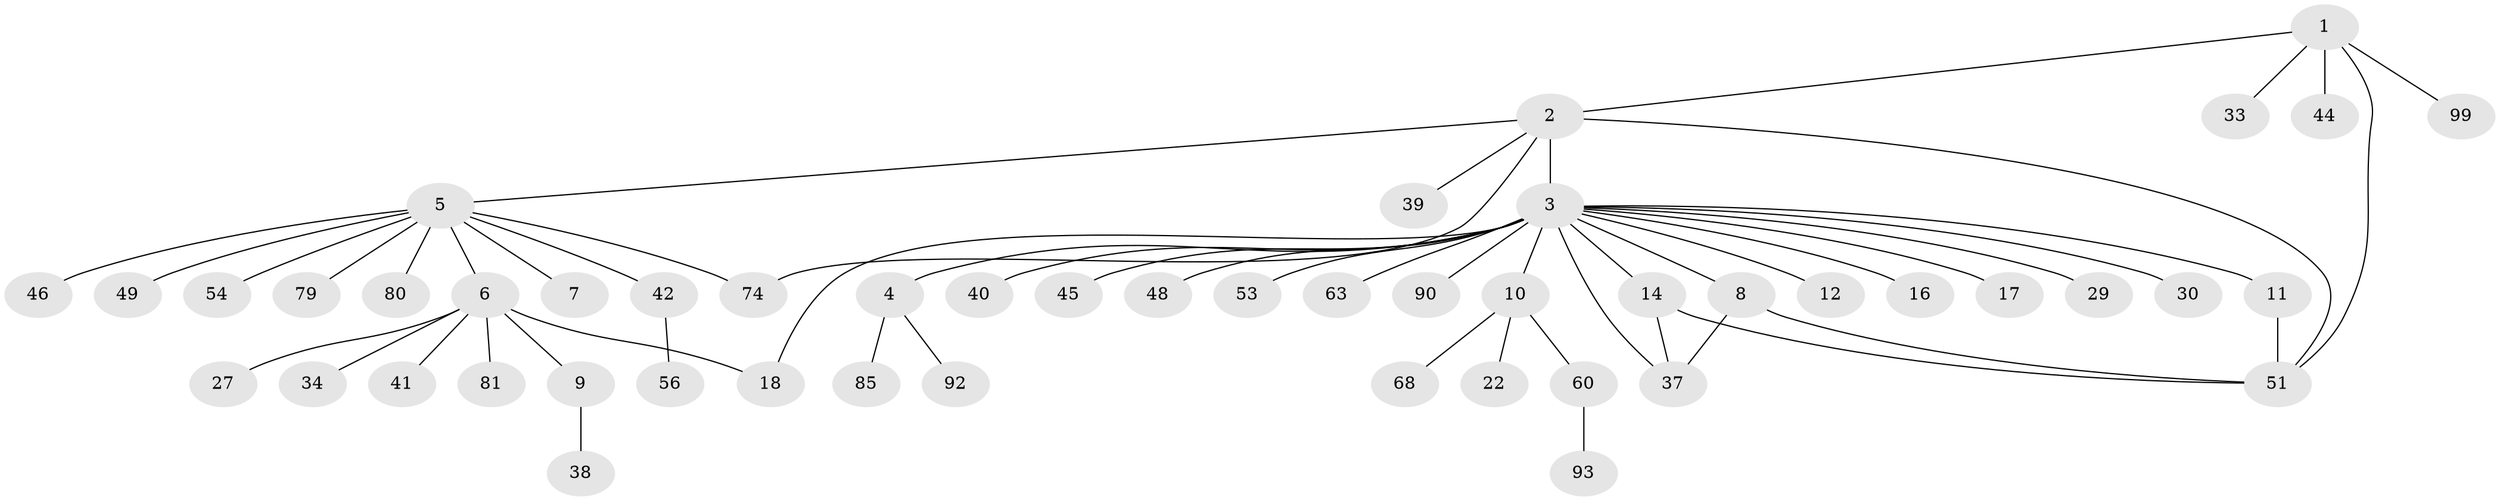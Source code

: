 // original degree distribution, {6: 0.010101010101010102, 8: 0.010101010101010102, 20: 0.010101010101010102, 3: 0.06060606060606061, 10: 0.010101010101010102, 7: 0.020202020202020204, 1: 0.5757575757575758, 4: 0.06060606060606061, 2: 0.21212121212121213, 5: 0.030303030303030304}
// Generated by graph-tools (version 1.1) at 2025/14/03/09/25 04:14:28]
// undirected, 49 vertices, 56 edges
graph export_dot {
graph [start="1"]
  node [color=gray90,style=filled];
  1 [super="+19"];
  2 [super="+26+36"];
  3 [super="+15+23"];
  4;
  5;
  6 [super="+21"];
  7;
  8 [super="+28+32+31"];
  9 [super="+25+66+97+84+64"];
  10 [super="+13"];
  11 [super="+35"];
  12 [super="+20+43+58"];
  14 [super="+65"];
  16;
  17;
  18 [super="+76"];
  22;
  27;
  29;
  30;
  33;
  34;
  37;
  38;
  39;
  40;
  41;
  42;
  44;
  45 [super="+47"];
  46 [super="+62"];
  48;
  49;
  51 [super="+87+59+73"];
  53;
  54;
  56 [super="+82"];
  60 [super="+70"];
  63;
  68 [super="+69"];
  74;
  79;
  80;
  81 [super="+94"];
  85;
  90;
  92 [super="+96"];
  93;
  99;
  1 -- 2;
  1 -- 33;
  1 -- 44;
  1 -- 51;
  1 -- 99;
  2 -- 3 [weight=2];
  2 -- 5;
  2 -- 39;
  2 -- 74;
  2 -- 51;
  3 -- 4;
  3 -- 8;
  3 -- 10;
  3 -- 11;
  3 -- 12;
  3 -- 14;
  3 -- 17;
  3 -- 18;
  3 -- 29;
  3 -- 30;
  3 -- 40;
  3 -- 45;
  3 -- 48;
  3 -- 53;
  3 -- 63;
  3 -- 90;
  3 -- 16;
  3 -- 37;
  4 -- 85;
  4 -- 92;
  5 -- 6;
  5 -- 7;
  5 -- 42;
  5 -- 46;
  5 -- 49;
  5 -- 54;
  5 -- 74;
  5 -- 79;
  5 -- 80;
  6 -- 9;
  6 -- 18;
  6 -- 34;
  6 -- 41;
  6 -- 81;
  6 -- 27;
  8 -- 51;
  8 -- 37;
  9 -- 38;
  10 -- 60;
  10 -- 22;
  10 -- 68;
  11 -- 51;
  14 -- 37;
  14 -- 51;
  42 -- 56;
  60 -- 93;
}
